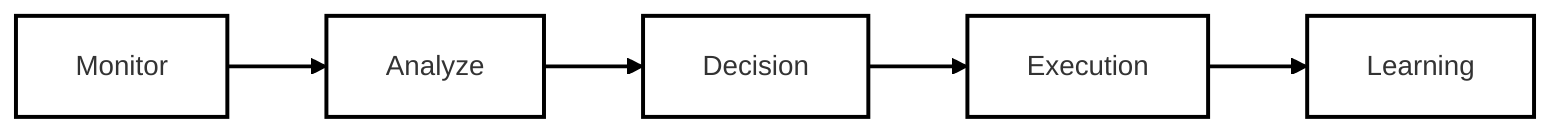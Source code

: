 ---
config:
  theme: neo
---
graph LR
  A[ Monitor] --> B[Analyze] --> C[Decision] --> D[Execution] --> E[Learning]